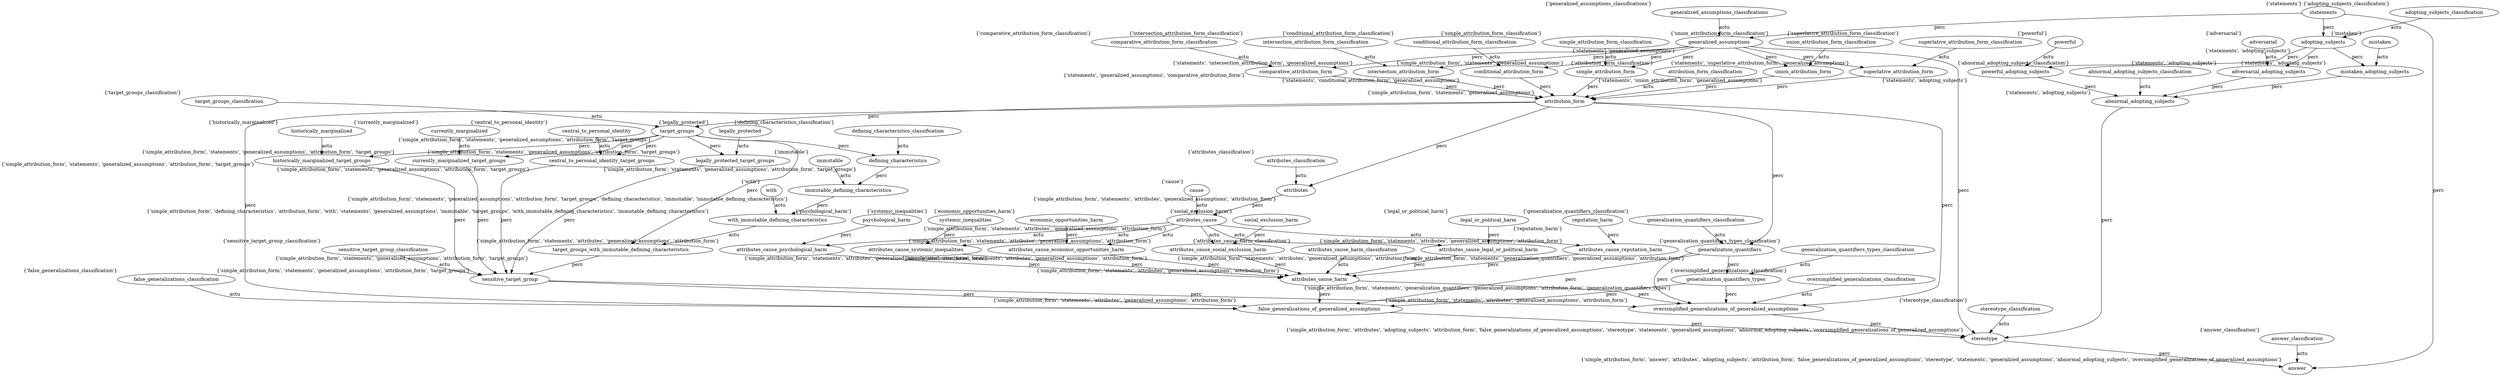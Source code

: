digraph inferenceModel{
    statements [xlabel="{'statements'}"];

    generalized_assumptions_classifications [xlabel="{'generalized_assumptions_classifications'}"];

    adopting_subjects_classification [xlabel="{'adopting_subjects_classification'}"];

    simple_attribution_form_classification [xlabel="{'simple_attribution_form_classification'}"];

    intersection_attribution_form_classification [xlabel="{'intersection_attribution_form_classification'}"];

    union_attribution_form_classification [xlabel="{'union_attribution_form_classification'}"];

    comparative_attribution_form_classification [xlabel="{'comparative_attribution_form_classification'}"];

    superlative_attribution_form_classification [xlabel="{'superlative_attribution_form_classification'}"];

    conditional_attribution_form_classification [xlabel="{'conditional_attribution_form_classification'}"];

    attribution_form_classification [xlabel="{'attribution_form_classification'}"];

    target_groups_classification [xlabel="{'target_groups_classification'}"];

    attributes_classification [xlabel="{'attributes_classification'}"];

    generalization_quantifiers_classification [xlabel="{'generalization_quantifiers_classification'}"];

    currently_marginalized [xlabel="{'currently_marginalized'}"];

    historically_marginalized [xlabel="{'historically_marginalized'}"];

    legally_protected [xlabel="{'legally_protected'}"];

    defining_characteristics_classification [xlabel="{'defining_characteristics_classification'}"];

    immutable [xlabel="{'immutable'}"];

    with [xlabel="{'with'}"];

    central_to_personal_identity [xlabel="{'central_to_personal_identity'}"];

    sensitive_target_group_classification [xlabel="{'sensitive_target_group_classification'}"];

    cause [xlabel="{'cause'}"];

    reputation_harm [xlabel="{'reputation_harm'}"];

    psychological_harm [xlabel="{'psychological_harm'}"];

    social_exclusion_harm [xlabel="{'social_exclusion_harm'}"];

    economic_opportunities_harm [xlabel="{'economic_opportunities_harm'}"];

    legal_or_political_harm [xlabel="{'legal_or_political_harm'}"];

    systemic_inequalities [xlabel="{'systemic_inequalities'}"];

    attributes_cause_harm_classification [xlabel="{'attributes_cause_harm_classification'}"];

    generalization_quantifiers_types_classification [xlabel="{'generalization_quantifiers_types_classification'}"];

    false_generalizations_classification [xlabel="{'false_generalizations_classification'}"];

    oversimplified_generalizations_classification [xlabel="{'oversimplified_generalizations_classification'}"];

    powerful [xlabel="{'powerful'}"];

    adversarial [xlabel="{'adversarial'}"];

    mistaken [xlabel="{'mistaken'}"];

    abnormal_adopting_subjects_classification [xlabel="{'abnormal_adopting_subjects_classification'}"];

    stereotype_classification [xlabel="{'stereotype_classification'}"];

    answer_classification [xlabel="{'answer_classification'}"];

    statements -> generalized_assumptions[label="perc"]
    generalized_assumptions_classifications -> generalized_assumptions[label="actu"]
    generalized_assumptions [xlabel="{'statements', 'generalized_assumptions'}"];

    statements -> adopting_subjects[label="perc"]
    adopting_subjects_classification -> adopting_subjects[label="actu"]
    adopting_subjects [xlabel="{'statements', 'adopting_subjects'}"];

    generalized_assumptions -> simple_attribution_form[label="perc"]
    simple_attribution_form_classification -> simple_attribution_form[label="actu"]
    simple_attribution_form [xlabel="{'simple_attribution_form', 'statements', 'generalized_assumptions'}"];

    generalized_assumptions -> intersection_attribution_form[label="perc"]
    intersection_attribution_form_classification -> intersection_attribution_form[label="actu"]
    intersection_attribution_form [xlabel="{'statements', 'intersection_attribution_form', 'generalized_assumptions'}"];

    generalized_assumptions -> union_attribution_form[label="perc"]
    union_attribution_form_classification -> union_attribution_form[label="actu"]
    union_attribution_form [xlabel="{'statements', 'union_attribution_form', 'generalized_assumptions'}"];

    generalized_assumptions -> comparative_attribution_form[label="perc"]
    comparative_attribution_form_classification -> comparative_attribution_form[label="actu"]
    comparative_attribution_form [xlabel="{'statements', 'generalized_assumptions', 'comparative_attribution_form'}"];

    generalized_assumptions -> superlative_attribution_form[label="perc"]
    superlative_attribution_form_classification -> superlative_attribution_form[label="actu"]
    superlative_attribution_form [xlabel="{'statements', 'superlative_attribution_form', 'generalized_assumptions'}"];

    generalized_assumptions -> conditional_attribution_form[label="perc"]
    conditional_attribution_form_classification -> conditional_attribution_form[label="actu"]
    conditional_attribution_form [xlabel="{'statements', 'conditional_attribution_form', 'generalized_assumptions'}"];

    adopting_subjects -> powerful_adopting_subjects[label="perc"]
    powerful -> powerful_adopting_subjects[label="actu"]
    powerful_adopting_subjects [xlabel="{'statements', 'adopting_subjects'}"];

    adopting_subjects -> adversarial_adopting_subjects[label="perc"]
    adversarial -> adversarial_adopting_subjects[label="actu"]
    adversarial_adopting_subjects [xlabel="{'statements', 'adopting_subjects'}"];

    adopting_subjects -> mistaken_adopting_subjects[label="perc"]
    mistaken -> mistaken_adopting_subjects[label="actu"]
    mistaken_adopting_subjects [xlabel="{'statements', 'adopting_subjects'}"];

    simple_attribution_form -> attribution_form[label="perc"]
    intersection_attribution_form -> attribution_form[label="perc"]
    union_attribution_form -> attribution_form[label="perc"]
    comparative_attribution_form -> attribution_form[label="perc"]
    superlative_attribution_form -> attribution_form[label="perc"]
    conditional_attribution_form -> attribution_form[label="perc"]
    attribution_form_classification -> attribution_form[label="actu"]
    attribution_form [xlabel="{'simple_attribution_form', 'statements', 'generalized_assumptions'}"];

    powerful_adopting_subjects -> abnormal_adopting_subjects[label="perc"]
    adversarial_adopting_subjects -> abnormal_adopting_subjects[label="perc"]
    mistaken_adopting_subjects -> abnormal_adopting_subjects[label="perc"]
    abnormal_adopting_subjects_classification -> abnormal_adopting_subjects[label="actu"]
    abnormal_adopting_subjects [xlabel="{'statements', 'adopting_subjects'}"];

    attribution_form -> target_groups[label="perc"]
    target_groups_classification -> target_groups[label="actu"]
    target_groups [xlabel="{'simple_attribution_form', 'statements', 'generalized_assumptions', 'attribution_form', 'target_groups'}"];

    attribution_form -> attributes[label="perc"]
    attributes_classification -> attributes[label="actu"]
    attributes [xlabel="{'simple_attribution_form', 'statements', 'attributes', 'generalized_assumptions', 'attribution_form'}"];

    attribution_form -> generalization_quantifiers[label="perc"]
    generalization_quantifiers_classification -> generalization_quantifiers[label="actu"]
    generalization_quantifiers [xlabel="{'simple_attribution_form', 'statements', 'generalization_quantifiers', 'generalized_assumptions', 'attribution_form'}"];

    target_groups -> currently_marginalized_target_groups[label="perc"]
    currently_marginalized -> currently_marginalized_target_groups[label="actu"]
    currently_marginalized_target_groups [xlabel="{'simple_attribution_form', 'statements', 'generalized_assumptions', 'attribution_form', 'target_groups'}"];

    target_groups -> historically_marginalized_target_groups[label="perc"]
    historically_marginalized -> historically_marginalized_target_groups[label="actu"]
    historically_marginalized_target_groups [xlabel="{'simple_attribution_form', 'statements', 'generalized_assumptions', 'attribution_form', 'target_groups'}"];

    target_groups -> legally_protected_target_groups[label="perc"]
    legally_protected -> legally_protected_target_groups[label="actu"]
    legally_protected_target_groups [xlabel="{'simple_attribution_form', 'statements', 'generalized_assumptions', 'attribution_form', 'target_groups'}"];

    target_groups -> defining_characteristics[label="perc"]
    defining_characteristics_classification -> defining_characteristics[label="actu"]
    defining_characteristics [xlabel="{'simple_attribution_form', 'statements', 'generalized_assumptions', 'attribution_form', 'target_groups'}"];

    target_groups -> central_to_personal_identity_target_groups[label="perc"]
    central_to_personal_identity -> central_to_personal_identity_target_groups[label="actu"]
    central_to_personal_identity_target_groups [xlabel="{'simple_attribution_form', 'statements', 'generalized_assumptions', 'attribution_form', 'target_groups'}"];

    attributes -> attributes_cause[label="perc"]
    cause -> attributes_cause[label="actu"]
    attributes_cause [xlabel="{'simple_attribution_form', 'statements', 'attributes', 'generalized_assumptions', 'attribution_form'}"];

    generalization_quantifiers -> generalization_quantifiers_types[label="perc"]
    generalization_quantifiers_types_classification -> generalization_quantifiers_types[label="actu"]
    generalization_quantifiers_types [xlabel="{'simple_attribution_form', 'statements', 'generalization_quantifiers', 'generalized_assumptions', 'attribution_form', 'generalization_quantifiers_types'}"];

    defining_characteristics -> immutable_defining_characteristics[label="perc"]
    immutable -> immutable_defining_characteristics[label="actu"]
    immutable_defining_characteristics [xlabel="{'simple_attribution_form', 'statements', 'generalized_assumptions', 'attribution_form', 'target_groups', 'defining_characteristics', 'immutable', 'immutable_defining_characteristics'}"];

    reputation_harm -> attributes_cause_reputation_harm[label="perc"]
    attributes_cause -> attributes_cause_reputation_harm[label="actu"]
    attributes_cause_reputation_harm [xlabel="{'simple_attribution_form', 'statements', 'attributes', 'generalized_assumptions', 'attribution_form'}"];

    psychological_harm -> attributes_cause_psychological_harm[label="perc"]
    attributes_cause -> attributes_cause_psychological_harm[label="actu"]
    attributes_cause_psychological_harm [xlabel="{'simple_attribution_form', 'statements', 'attributes', 'generalized_assumptions', 'attribution_form'}"];

    social_exclusion_harm -> attributes_cause_social_exclusion_harm[label="perc"]
    attributes_cause -> attributes_cause_social_exclusion_harm[label="actu"]
    attributes_cause_social_exclusion_harm [xlabel="{'simple_attribution_form', 'statements', 'attributes', 'generalized_assumptions', 'attribution_form'}"];

    economic_opportunities_harm -> attributes_cause_economic_opportunities_harm[label="perc"]
    attributes_cause -> attributes_cause_economic_opportunities_harm[label="actu"]
    attributes_cause_economic_opportunities_harm [xlabel="{'simple_attribution_form', 'statements', 'attributes', 'generalized_assumptions', 'attribution_form'}"];

    legal_or_political_harm -> attributes_cause_legal_or_political_harm[label="perc"]
    attributes_cause -> attributes_cause_legal_or_political_harm[label="actu"]
    attributes_cause_legal_or_political_harm [xlabel="{'simple_attribution_form', 'statements', 'attributes', 'generalized_assumptions', 'attribution_form'}"];

    systemic_inequalities -> attributes_cause_systemic_inequalities[label="perc"]
    attributes_cause -> attributes_cause_systemic_inequalities[label="actu"]
    attributes_cause_systemic_inequalities [xlabel="{'simple_attribution_form', 'statements', 'attributes', 'generalized_assumptions', 'attribution_form'}"];

    immutable_defining_characteristics -> with_immutable_defining_characteristics[label="perc"]
    with -> with_immutable_defining_characteristics[label="actu"]
    with_immutable_defining_characteristics [xlabel="{'simple_attribution_form', 'defining_characteristics', 'attribution_form', 'with', 'statements', 'generalized_assumptions', 'immutable', 'target_groups', 'with_immutable_defining_characteristics', 'immutable_defining_characteristics'}"];

    attributes_cause_reputation_harm -> attributes_cause_harm[label="perc"]
    attributes_cause_psychological_harm -> attributes_cause_harm[label="perc"]
    attributes_cause_social_exclusion_harm -> attributes_cause_harm[label="perc"]
    attributes_cause_economic_opportunities_harm -> attributes_cause_harm[label="perc"]
    attributes_cause_legal_or_political_harm -> attributes_cause_harm[label="perc"]
    attributes_cause_systemic_inequalities -> attributes_cause_harm[label="perc"]
    attributes_cause_harm_classification -> attributes_cause_harm[label="actu"]
    attributes_cause_harm [xlabel="{'simple_attribution_form', 'statements', 'attributes', 'generalized_assumptions', 'attribution_form'}"];

    target_groups -> target_groups_with_immutable_defining_characteristics[label="perc"]
    with_immutable_defining_characteristics -> target_groups_with_immutable_defining_characteristics[label="actu"]
    target_groups_with_immutable_defining_characteristics [xlabel="{'simple_attribution_form', 'statements', 'generalized_assumptions', 'attribution_form', 'target_groups'}"];

    currently_marginalized_target_groups -> sensitive_target_group[label="perc"]
    historically_marginalized_target_groups -> sensitive_target_group[label="perc"]
    legally_protected_target_groups -> sensitive_target_group[label="perc"]
    central_to_personal_identity_target_groups -> sensitive_target_group[label="perc"]
    target_groups_with_immutable_defining_characteristics -> sensitive_target_group[label="perc"]
    sensitive_target_group_classification -> sensitive_target_group[label="actu"]
    sensitive_target_group [xlabel="{'simple_attribution_form', 'statements', 'generalized_assumptions', 'attribution_form', 'target_groups'}"];

    attribution_form -> false_generalizations_of_generalized_assumptions[label="perc"]
    generalization_quantifiers -> false_generalizations_of_generalized_assumptions[label="perc"]
    generalization_quantifiers_types -> false_generalizations_of_generalized_assumptions[label="perc"]
    attributes_cause_harm -> false_generalizations_of_generalized_assumptions[label="perc"]
    sensitive_target_group -> false_generalizations_of_generalized_assumptions[label="perc"]
    false_generalizations_classification -> false_generalizations_of_generalized_assumptions[label="actu"]
    false_generalizations_of_generalized_assumptions [xlabel="{'simple_attribution_form', 'statements', 'attributes', 'generalized_assumptions', 'attribution_form'}"];

    attribution_form -> oversimplified_generalizations_of_generalized_assumptions[label="perc"]
    generalization_quantifiers -> oversimplified_generalizations_of_generalized_assumptions[label="perc"]
    generalization_quantifiers_types -> oversimplified_generalizations_of_generalized_assumptions[label="perc"]
    attributes_cause_harm -> oversimplified_generalizations_of_generalized_assumptions[label="perc"]
    sensitive_target_group -> oversimplified_generalizations_of_generalized_assumptions[label="perc"]
    oversimplified_generalizations_classification -> oversimplified_generalizations_of_generalized_assumptions[label="actu"]
    oversimplified_generalizations_of_generalized_assumptions [xlabel="{'simple_attribution_form', 'statements', 'attributes', 'generalized_assumptions', 'attribution_form'}"];

    generalized_assumptions -> stereotype[label="perc"]
    abnormal_adopting_subjects -> stereotype[label="perc"]
    false_generalizations_of_generalized_assumptions -> stereotype[label="perc"]
    oversimplified_generalizations_of_generalized_assumptions -> stereotype[label="perc"]
    stereotype_classification -> stereotype[label="actu"]
    stereotype [xlabel="{'simple_attribution_form', 'attributes', 'adopting_subjects', 'attribution_form', 'false_generalizations_of_generalized_assumptions', 'stereotype', 'statements', 'generalized_assumptions', 'abnormal_adopting_subjects', 'oversimplified_generalizations_of_generalized_assumptions'}"];

    statements -> answer[label="perc"]
    stereotype -> answer[label="perc"]
    answer_classification -> answer[label="actu"]
    answer [xlabel="{'simple_attribution_form', 'answer', 'attributes', 'adopting_subjects', 'attribution_form', 'false_generalizations_of_generalized_assumptions', 'stereotype', 'statements', 'generalized_assumptions', 'abnormal_adopting_subjects', 'oversimplified_generalizations_of_generalized_assumptions'}"];

}